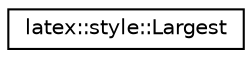 digraph G
{
  edge [fontname="Helvetica",fontsize="10",labelfontname="Helvetica",labelfontsize="10"];
  node [fontname="Helvetica",fontsize="10",shape=record];
  rankdir="LR";
  Node1 [label="latex::style::Largest",height=0.2,width=0.4,color="black", fillcolor="white", style="filled",URL="$classlatex_1_1style_1_1Largest.html"];
}
